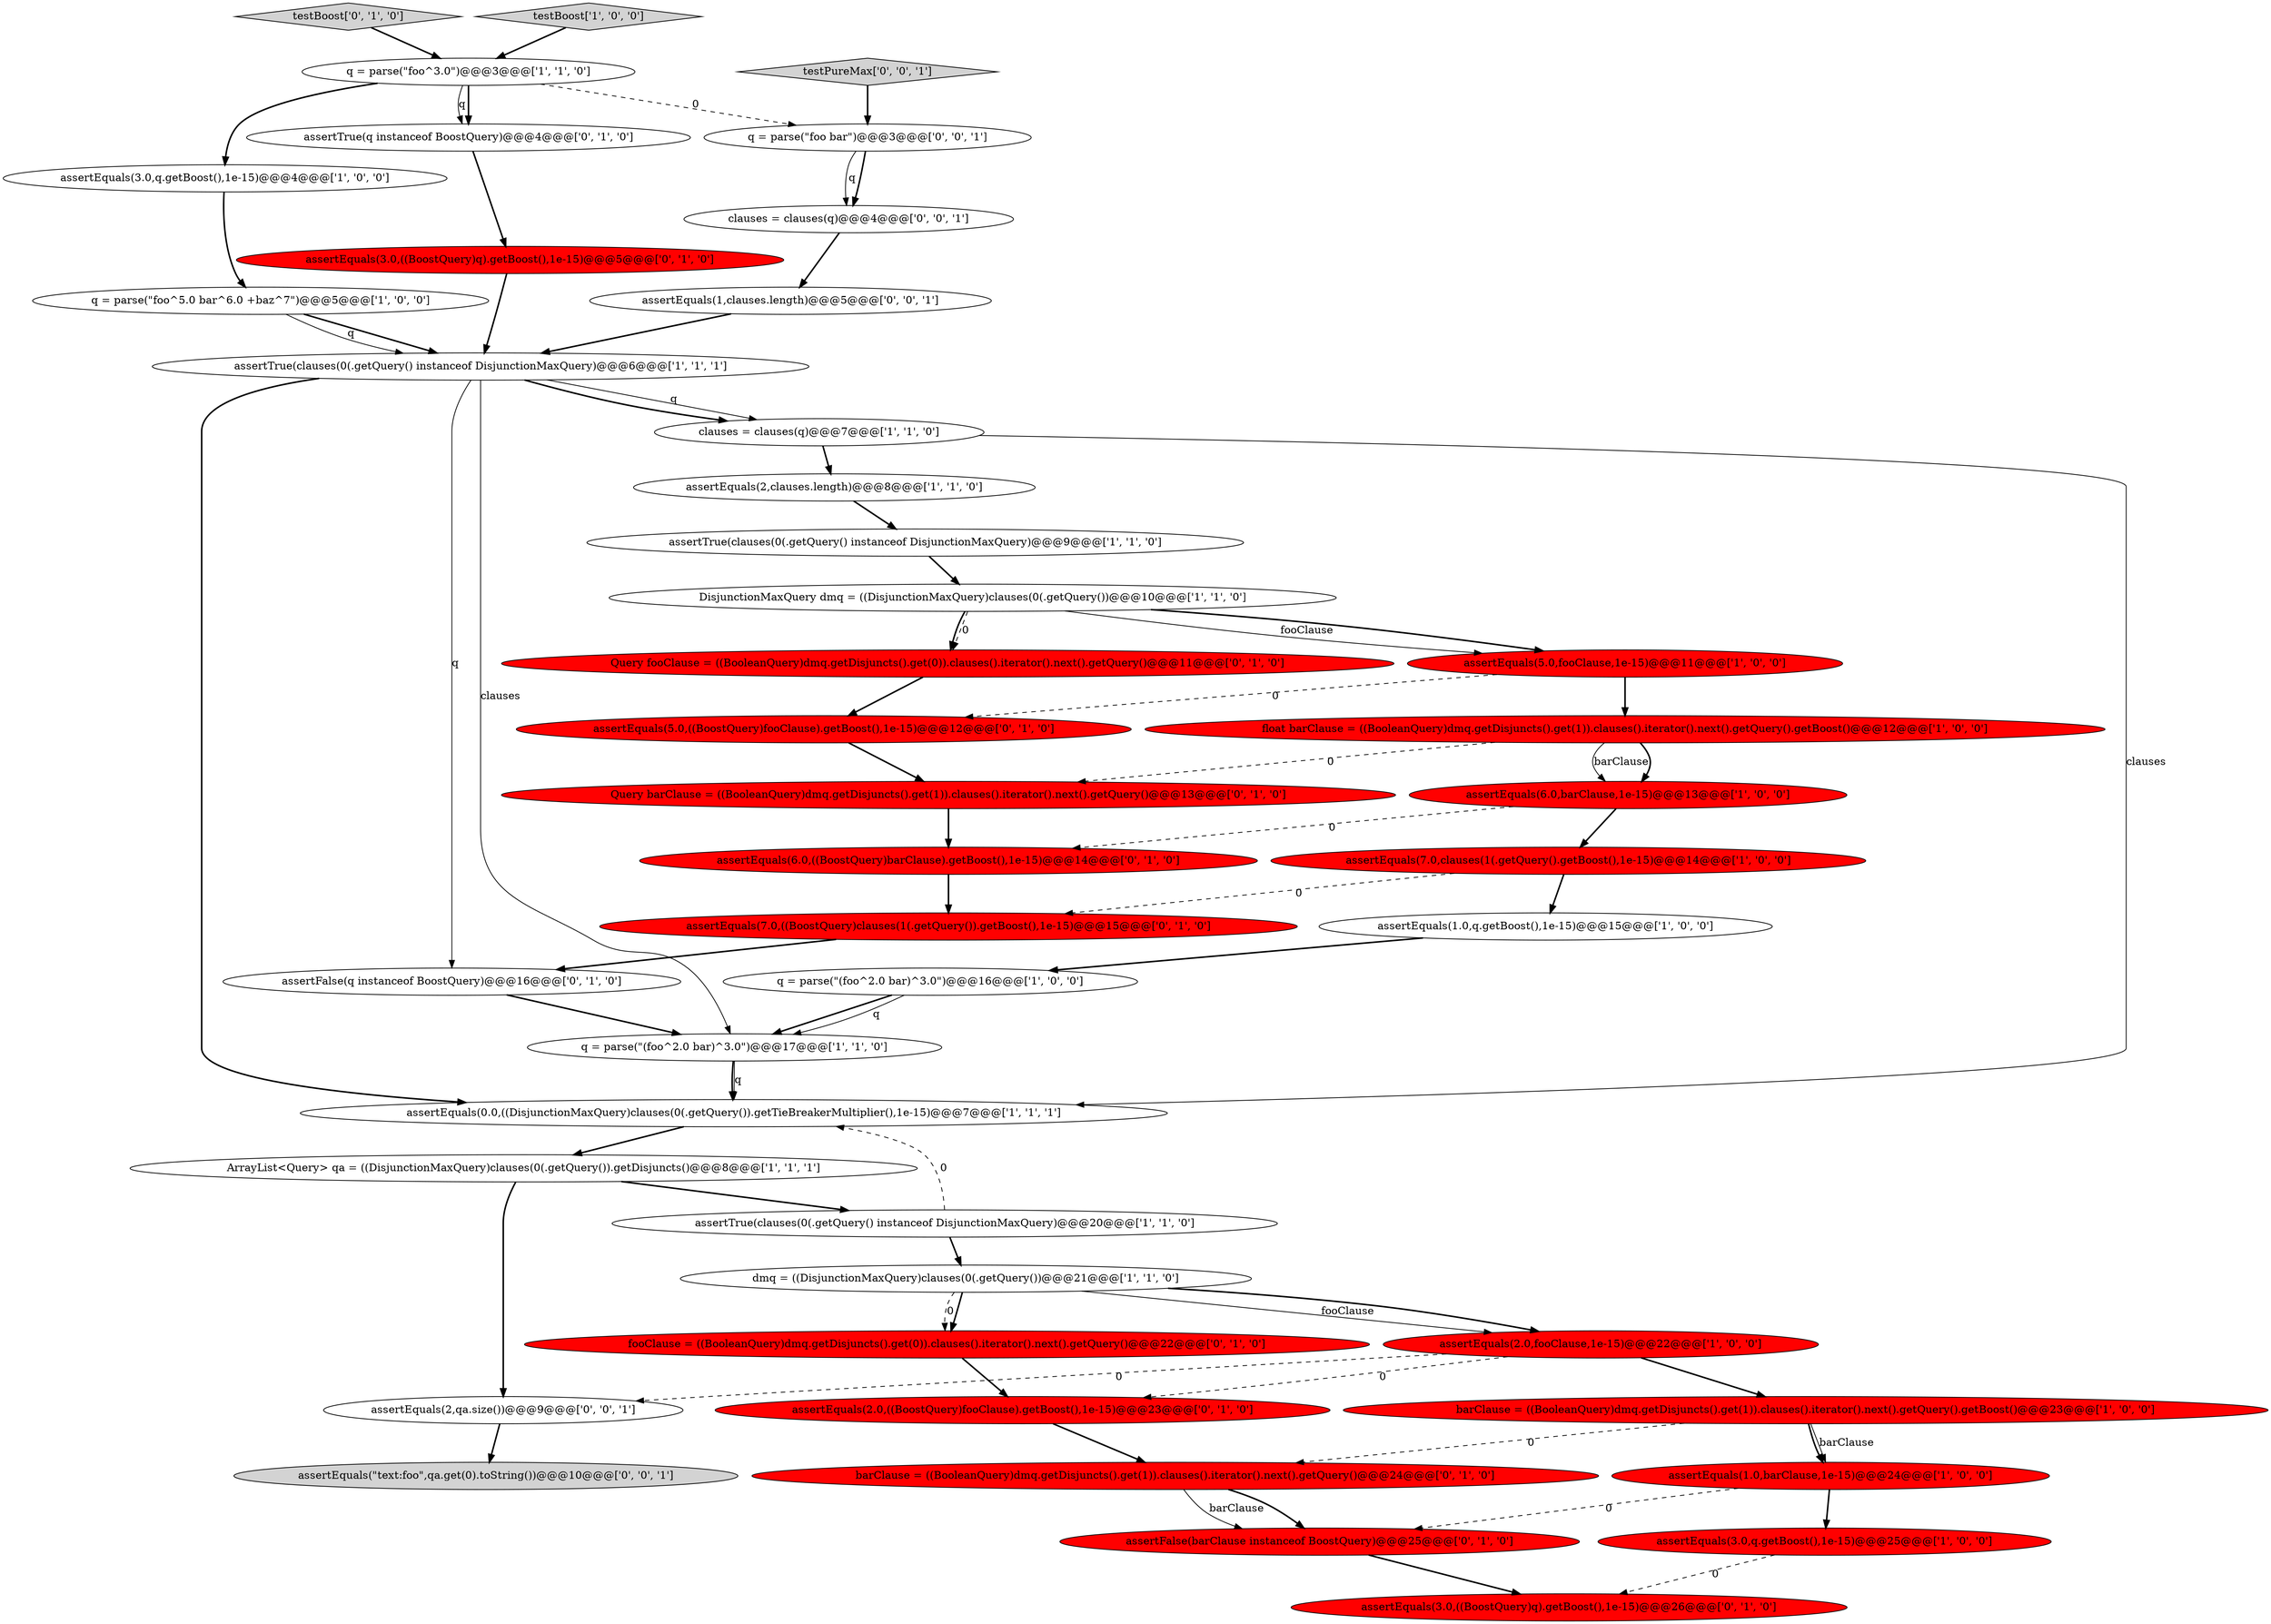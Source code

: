 digraph {
4 [style = filled, label = "assertTrue(clauses(0(.getQuery() instanceof DisjunctionMaxQuery)@@@9@@@['1', '1', '0']", fillcolor = white, shape = ellipse image = "AAA0AAABBB1BBB"];
24 [style = filled, label = "barClause = ((BooleanQuery)dmq.getDisjuncts().get(1)).clauses().iterator().next().getQuery()@@@24@@@['0', '1', '0']", fillcolor = red, shape = ellipse image = "AAA1AAABBB2BBB"];
30 [style = filled, label = "Query barClause = ((BooleanQuery)dmq.getDisjuncts().get(1)).clauses().iterator().next().getQuery()@@@13@@@['0', '1', '0']", fillcolor = red, shape = ellipse image = "AAA1AAABBB2BBB"];
33 [style = filled, label = "assertFalse(q instanceof BoostQuery)@@@16@@@['0', '1', '0']", fillcolor = white, shape = ellipse image = "AAA0AAABBB2BBB"];
25 [style = filled, label = "testBoost['0', '1', '0']", fillcolor = lightgray, shape = diamond image = "AAA0AAABBB2BBB"];
36 [style = filled, label = "assertEquals(3.0,((BoostQuery)q).getBoost(),1e-15)@@@5@@@['0', '1', '0']", fillcolor = red, shape = ellipse image = "AAA1AAABBB2BBB"];
18 [style = filled, label = "assertEquals(3.0,q.getBoost(),1e-15)@@@25@@@['1', '0', '0']", fillcolor = red, shape = ellipse image = "AAA1AAABBB1BBB"];
31 [style = filled, label = "fooClause = ((BooleanQuery)dmq.getDisjuncts().get(0)).clauses().iterator().next().getQuery()@@@22@@@['0', '1', '0']", fillcolor = red, shape = ellipse image = "AAA1AAABBB2BBB"];
32 [style = filled, label = "Query fooClause = ((BooleanQuery)dmq.getDisjuncts().get(0)).clauses().iterator().next().getQuery()@@@11@@@['0', '1', '0']", fillcolor = red, shape = ellipse image = "AAA1AAABBB2BBB"];
13 [style = filled, label = "assertEquals(2.0,fooClause,1e-15)@@@22@@@['1', '0', '0']", fillcolor = red, shape = ellipse image = "AAA1AAABBB1BBB"];
0 [style = filled, label = "q = parse(\"foo^5.0 bar^6.0 +baz^7\")@@@5@@@['1', '0', '0']", fillcolor = white, shape = ellipse image = "AAA0AAABBB1BBB"];
23 [style = filled, label = "assertEquals(6.0,barClause,1e-15)@@@13@@@['1', '0', '0']", fillcolor = red, shape = ellipse image = "AAA1AAABBB1BBB"];
11 [style = filled, label = "barClause = ((BooleanQuery)dmq.getDisjuncts().get(1)).clauses().iterator().next().getQuery().getBoost()@@@23@@@['1', '0', '0']", fillcolor = red, shape = ellipse image = "AAA1AAABBB1BBB"];
5 [style = filled, label = "q = parse(\"foo^3.0\")@@@3@@@['1', '1', '0']", fillcolor = white, shape = ellipse image = "AAA0AAABBB1BBB"];
43 [style = filled, label = "assertEquals(2,qa.size())@@@9@@@['0', '0', '1']", fillcolor = white, shape = ellipse image = "AAA0AAABBB3BBB"];
15 [style = filled, label = "q = parse(\"(foo^2.0 bar)^3.0\")@@@16@@@['1', '0', '0']", fillcolor = white, shape = ellipse image = "AAA0AAABBB1BBB"];
20 [style = filled, label = "assertEquals(5.0,fooClause,1e-15)@@@11@@@['1', '0', '0']", fillcolor = red, shape = ellipse image = "AAA1AAABBB1BBB"];
14 [style = filled, label = "float barClause = ((BooleanQuery)dmq.getDisjuncts().get(1)).clauses().iterator().next().getQuery().getBoost()@@@12@@@['1', '0', '0']", fillcolor = red, shape = ellipse image = "AAA1AAABBB1BBB"];
39 [style = filled, label = "assertEquals(1,clauses.length)@@@5@@@['0', '0', '1']", fillcolor = white, shape = ellipse image = "AAA0AAABBB3BBB"];
1 [style = filled, label = "assertEquals(2,clauses.length)@@@8@@@['1', '1', '0']", fillcolor = white, shape = ellipse image = "AAA0AAABBB1BBB"];
37 [style = filled, label = "assertFalse(barClause instanceof BoostQuery)@@@25@@@['0', '1', '0']", fillcolor = red, shape = ellipse image = "AAA1AAABBB2BBB"];
7 [style = filled, label = "assertTrue(clauses(0(.getQuery() instanceof DisjunctionMaxQuery)@@@6@@@['1', '1', '1']", fillcolor = white, shape = ellipse image = "AAA0AAABBB1BBB"];
38 [style = filled, label = "q = parse(\"foo bar\")@@@3@@@['0', '0', '1']", fillcolor = white, shape = ellipse image = "AAA0AAABBB3BBB"];
40 [style = filled, label = "assertEquals(\"text:foo\",qa.get(0).toString())@@@10@@@['0', '0', '1']", fillcolor = lightgray, shape = ellipse image = "AAA0AAABBB3BBB"];
10 [style = filled, label = "assertEquals(0.0,((DisjunctionMaxQuery)clauses(0(.getQuery()).getTieBreakerMultiplier(),1e-15)@@@7@@@['1', '1', '1']", fillcolor = white, shape = ellipse image = "AAA0AAABBB1BBB"];
34 [style = filled, label = "assertEquals(3.0,((BoostQuery)q).getBoost(),1e-15)@@@26@@@['0', '1', '0']", fillcolor = red, shape = ellipse image = "AAA1AAABBB2BBB"];
28 [style = filled, label = "assertEquals(6.0,((BoostQuery)barClause).getBoost(),1e-15)@@@14@@@['0', '1', '0']", fillcolor = red, shape = ellipse image = "AAA1AAABBB2BBB"];
2 [style = filled, label = "assertEquals(7.0,clauses(1(.getQuery().getBoost(),1e-15)@@@14@@@['1', '0', '0']", fillcolor = red, shape = ellipse image = "AAA1AAABBB1BBB"];
16 [style = filled, label = "ArrayList<Query> qa = ((DisjunctionMaxQuery)clauses(0(.getQuery()).getDisjuncts()@@@8@@@['1', '1', '1']", fillcolor = white, shape = ellipse image = "AAA0AAABBB1BBB"];
17 [style = filled, label = "assertEquals(1.0,barClause,1e-15)@@@24@@@['1', '0', '0']", fillcolor = red, shape = ellipse image = "AAA1AAABBB1BBB"];
26 [style = filled, label = "assertEquals(7.0,((BoostQuery)clauses(1(.getQuery()).getBoost(),1e-15)@@@15@@@['0', '1', '0']", fillcolor = red, shape = ellipse image = "AAA1AAABBB2BBB"];
27 [style = filled, label = "assertEquals(2.0,((BoostQuery)fooClause).getBoost(),1e-15)@@@23@@@['0', '1', '0']", fillcolor = red, shape = ellipse image = "AAA1AAABBB2BBB"];
29 [style = filled, label = "assertTrue(q instanceof BoostQuery)@@@4@@@['0', '1', '0']", fillcolor = white, shape = ellipse image = "AAA0AAABBB2BBB"];
6 [style = filled, label = "assertEquals(1.0,q.getBoost(),1e-15)@@@15@@@['1', '0', '0']", fillcolor = white, shape = ellipse image = "AAA0AAABBB1BBB"];
41 [style = filled, label = "testPureMax['0', '0', '1']", fillcolor = lightgray, shape = diamond image = "AAA0AAABBB3BBB"];
9 [style = filled, label = "assertEquals(3.0,q.getBoost(),1e-15)@@@4@@@['1', '0', '0']", fillcolor = white, shape = ellipse image = "AAA0AAABBB1BBB"];
19 [style = filled, label = "testBoost['1', '0', '0']", fillcolor = lightgray, shape = diamond image = "AAA0AAABBB1BBB"];
12 [style = filled, label = "assertTrue(clauses(0(.getQuery() instanceof DisjunctionMaxQuery)@@@20@@@['1', '1', '0']", fillcolor = white, shape = ellipse image = "AAA0AAABBB1BBB"];
21 [style = filled, label = "clauses = clauses(q)@@@7@@@['1', '1', '0']", fillcolor = white, shape = ellipse image = "AAA0AAABBB1BBB"];
8 [style = filled, label = "dmq = ((DisjunctionMaxQuery)clauses(0(.getQuery())@@@21@@@['1', '1', '0']", fillcolor = white, shape = ellipse image = "AAA0AAABBB1BBB"];
3 [style = filled, label = "q = parse(\"(foo^2.0 bar)^3.0\")@@@17@@@['1', '1', '0']", fillcolor = white, shape = ellipse image = "AAA0AAABBB1BBB"];
22 [style = filled, label = "DisjunctionMaxQuery dmq = ((DisjunctionMaxQuery)clauses(0(.getQuery())@@@10@@@['1', '1', '0']", fillcolor = white, shape = ellipse image = "AAA0AAABBB1BBB"];
42 [style = filled, label = "clauses = clauses(q)@@@4@@@['0', '0', '1']", fillcolor = white, shape = ellipse image = "AAA0AAABBB3BBB"];
35 [style = filled, label = "assertEquals(5.0,((BoostQuery)fooClause).getBoost(),1e-15)@@@12@@@['0', '1', '0']", fillcolor = red, shape = ellipse image = "AAA1AAABBB2BBB"];
12->10 [style = dashed, label="0"];
29->36 [style = bold, label=""];
5->29 [style = bold, label=""];
32->35 [style = bold, label=""];
1->4 [style = bold, label=""];
7->21 [style = solid, label="q"];
14->23 [style = solid, label="barClause"];
13->43 [style = dashed, label="0"];
9->0 [style = bold, label=""];
33->3 [style = bold, label=""];
5->9 [style = bold, label=""];
8->31 [style = bold, label=""];
21->10 [style = solid, label="clauses"];
7->10 [style = bold, label=""];
22->20 [style = solid, label="fooClause"];
2->6 [style = bold, label=""];
42->39 [style = bold, label=""];
23->28 [style = dashed, label="0"];
5->29 [style = solid, label="q"];
11->17 [style = solid, label="barClause"];
7->33 [style = solid, label="q"];
22->32 [style = bold, label=""];
28->26 [style = bold, label=""];
20->14 [style = bold, label=""];
22->32 [style = dashed, label="0"];
15->3 [style = bold, label=""];
38->42 [style = bold, label=""];
13->11 [style = bold, label=""];
7->3 [style = solid, label="clauses"];
6->15 [style = bold, label=""];
0->7 [style = bold, label=""];
43->40 [style = bold, label=""];
19->5 [style = bold, label=""];
3->10 [style = bold, label=""];
20->35 [style = dashed, label="0"];
18->34 [style = dashed, label="0"];
30->28 [style = bold, label=""];
15->3 [style = solid, label="q"];
13->27 [style = dashed, label="0"];
24->37 [style = solid, label="barClause"];
14->23 [style = bold, label=""];
22->20 [style = bold, label=""];
10->16 [style = bold, label=""];
31->27 [style = bold, label=""];
36->7 [style = bold, label=""];
39->7 [style = bold, label=""];
12->8 [style = bold, label=""];
0->7 [style = solid, label="q"];
37->34 [style = bold, label=""];
14->30 [style = dashed, label="0"];
21->1 [style = bold, label=""];
11->24 [style = dashed, label="0"];
24->37 [style = bold, label=""];
16->43 [style = bold, label=""];
7->21 [style = bold, label=""];
11->17 [style = bold, label=""];
25->5 [style = bold, label=""];
41->38 [style = bold, label=""];
27->24 [style = bold, label=""];
5->38 [style = dashed, label="0"];
23->2 [style = bold, label=""];
17->37 [style = dashed, label="0"];
8->31 [style = dashed, label="0"];
3->10 [style = solid, label="q"];
2->26 [style = dashed, label="0"];
35->30 [style = bold, label=""];
26->33 [style = bold, label=""];
16->12 [style = bold, label=""];
4->22 [style = bold, label=""];
8->13 [style = solid, label="fooClause"];
38->42 [style = solid, label="q"];
17->18 [style = bold, label=""];
8->13 [style = bold, label=""];
}
